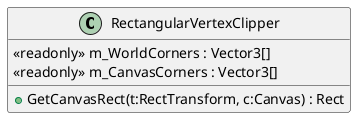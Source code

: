 @startuml
class RectangularVertexClipper {
    <<readonly>> m_WorldCorners : Vector3[]
    <<readonly>> m_CanvasCorners : Vector3[]
    + GetCanvasRect(t:RectTransform, c:Canvas) : Rect
}
@enduml
